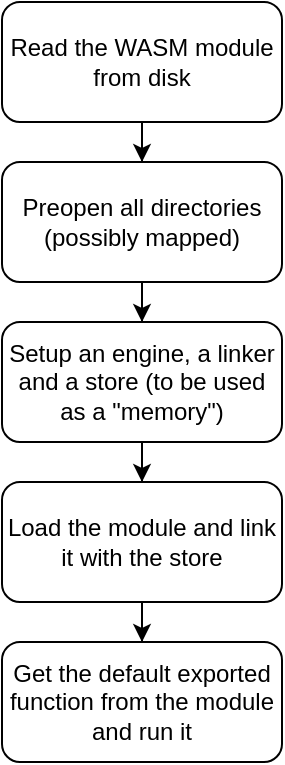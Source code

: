 <mxfile version="17.4.2" type="device"><diagram id="z56OmEAmTYSz-9Xu7kQa" name="Page-1"><mxGraphModel dx="1018" dy="741" grid="1" gridSize="10" guides="1" tooltips="1" connect="1" arrows="1" fold="1" page="1" pageScale="1" pageWidth="827" pageHeight="1169" math="0" shadow="0"><root><mxCell id="0"/><mxCell id="1" parent="0"/><mxCell id="1cdviNz6ruEiOeMMiX1N-3" value="" style="edgeStyle=orthogonalEdgeStyle;rounded=0;orthogonalLoop=1;jettySize=auto;html=1;" parent="1" source="1cdviNz6ruEiOeMMiX1N-1" target="1cdviNz6ruEiOeMMiX1N-2" edge="1"><mxGeometry relative="1" as="geometry"/></mxCell><mxCell id="1cdviNz6ruEiOeMMiX1N-1" value="Read the WASM module from disk" style="rounded=1;whiteSpace=wrap;html=1;" parent="1" vertex="1"><mxGeometry x="160" y="120" width="140" height="60" as="geometry"/></mxCell><mxCell id="1cdviNz6ruEiOeMMiX1N-5" value="" style="edgeStyle=orthogonalEdgeStyle;rounded=0;orthogonalLoop=1;jettySize=auto;html=1;" parent="1" source="1cdviNz6ruEiOeMMiX1N-2" target="1cdviNz6ruEiOeMMiX1N-4" edge="1"><mxGeometry relative="1" as="geometry"/></mxCell><mxCell id="1cdviNz6ruEiOeMMiX1N-2" value="Preopen all directories (possibly mapped)" style="whiteSpace=wrap;html=1;rounded=1;" parent="1" vertex="1"><mxGeometry x="160" y="200" width="140" height="60" as="geometry"/></mxCell><mxCell id="1cdviNz6ruEiOeMMiX1N-7" value="" style="edgeStyle=orthogonalEdgeStyle;rounded=0;orthogonalLoop=1;jettySize=auto;html=1;" parent="1" source="1cdviNz6ruEiOeMMiX1N-4" target="1cdviNz6ruEiOeMMiX1N-6" edge="1"><mxGeometry relative="1" as="geometry"/></mxCell><mxCell id="1cdviNz6ruEiOeMMiX1N-4" value="Setup an engine, a linker and a store (to be used as a &quot;memory&quot;)" style="whiteSpace=wrap;html=1;rounded=1;" parent="1" vertex="1"><mxGeometry x="160" y="280" width="140" height="60" as="geometry"/></mxCell><mxCell id="1cdviNz6ruEiOeMMiX1N-9" value="" style="edgeStyle=orthogonalEdgeStyle;rounded=0;orthogonalLoop=1;jettySize=auto;html=1;" parent="1" source="1cdviNz6ruEiOeMMiX1N-6" target="1cdviNz6ruEiOeMMiX1N-8" edge="1"><mxGeometry relative="1" as="geometry"/></mxCell><mxCell id="1cdviNz6ruEiOeMMiX1N-6" value="Load the module and link it with the store" style="whiteSpace=wrap;html=1;rounded=1;" parent="1" vertex="1"><mxGeometry x="160" y="360" width="140" height="60" as="geometry"/></mxCell><mxCell id="1cdviNz6ruEiOeMMiX1N-8" value="Get the default exported function from the module and run it" style="whiteSpace=wrap;html=1;rounded=1;" parent="1" vertex="1"><mxGeometry x="160" y="440" width="140" height="60" as="geometry"/></mxCell></root></mxGraphModel></diagram></mxfile>